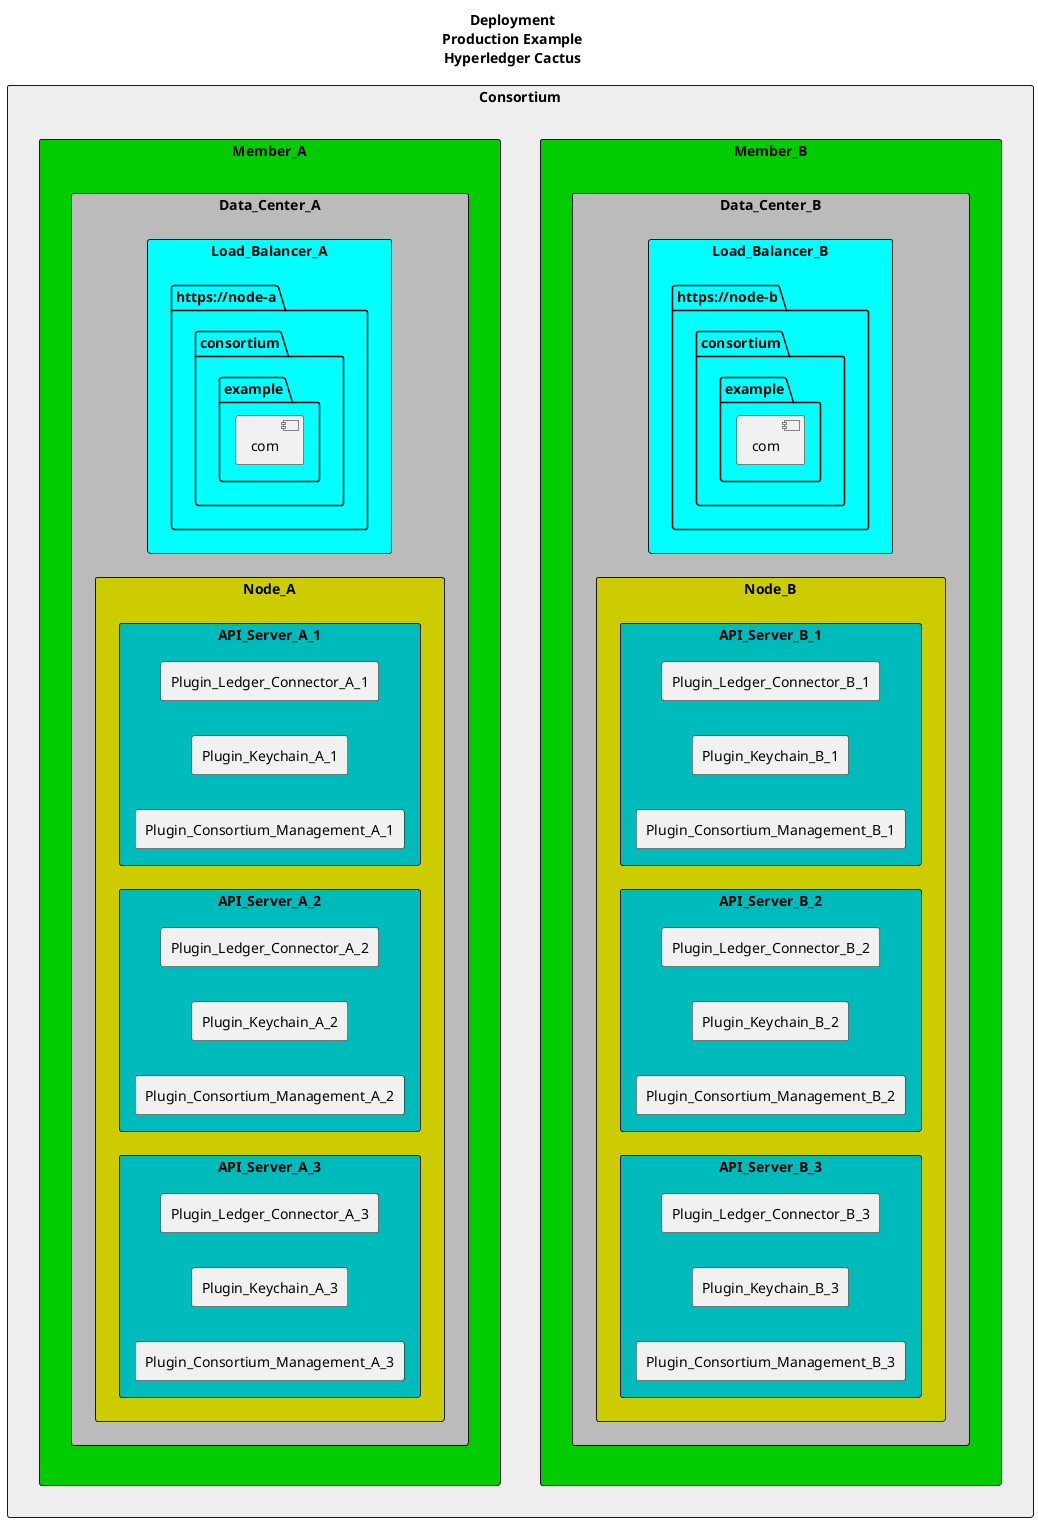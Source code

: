 @startuml deployment-production-example

!include <material/common>
' To import the sprite file you DON'T need to place a prefix!
!include <material/cellphone>
!include <material/laptop_chromebook>
!include <material/database>

left to right direction

title Deployment\nProduction Example\nHyperledger Cactus

rectangle Consortium as consortium #EEEEEE {

    rectangle Member_A as membera #00CC00 {
      rectangle Data_Center_A #BBBBBB {
        rectangle Load_Balancer_A as loadbalancera #00FFFF {
          component "https://node-a.consortium.example.com" {
          }
        }
        rectangle Node_A as nodea #CCCC00 {
          rectangle API_Server_A_1 as apiservera1 #00BBBB {
            rectangle Plugin_Ledger_Connector_A_1 as ledgerconnectora1 {
            }
            rectangle Plugin_Keychain_A_1 as keychaina1 {
            }
            rectangle Plugin_Consortium_Management_A_1 as consortiummanagementa1 {
            }
          }
          rectangle API_Server_A_2 as apiservera2 #00BBBB {
            rectangle Plugin_Ledger_Connector_A_2 as ledgerconnectora2 {
            }
            rectangle Plugin_Keychain_A_2 as keychaina2 {
            }
            rectangle Plugin_Consortium_Management_A_2 as consortiummanagementa2 {
            }
          }
          rectangle API_Server_A_3 as apiservera3 #00BBBB {
            rectangle Plugin_Ledger_Connector_A_3 as ledgerconnectora3 {
            }
            rectangle Plugin_Keychain_A_3 as keychaina3 {
            }
            rectangle Plugin_Consortium_Management_A_3 as consortiummanagementa3 {
            }
          }
        }
      }
    }

    rectangle Member_B as memberb #00CC00 {
      rectangle Data_Center_B #BBBBBB {
        rectangle Load_Balancer_B as loadbalancerb #00FFFF {
          component "https://node-b.consortium.example.com" {
          }
        }
        rectangle Node_B as nodeb #CCCC00 {
          rectangle API_Server_B_1 as apiserverb1 #00BBBB {
            rectangle Plugin_Ledger_Connector_B_1 as ledgerconnectorb1 {
            }
            rectangle Plugin_Keychain_B_1 as keychainb1 {
            }
            rectangle Plugin_Consortium_Management_B_1 as consortiummanagementb1 {
            }
          }
          rectangle API_Server_B_2 as apiserverb2 #00BBBB {
            rectangle Plugin_Ledger_Connector_B_2 as ledgerconnectorb2 {
            }
            rectangle Plugin_Keychain_B_2 as keychainb2 {
            }
            rectangle Plugin_Consortium_Management_B_2 as consortiummanagementb2 {
            }
          }
          rectangle API_Server_B_3 as apiserverb3 #00BBBB {
            rectangle Plugin_Ledger_Connector_B_3 as ledgerconnectorb3 {
            }
            rectangle Plugin_Keychain_B_3 as keychainb3 {
            }
            rectangle Plugin_Consortium_Management_B_3 as consortiummanagementb3 {
            }
          }
        }
      }
    }
}

membera -[hidden]- memberb

@enduml
